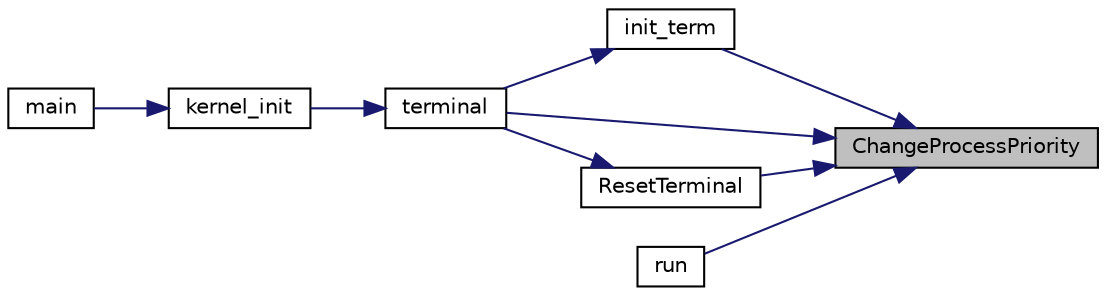 digraph "ChangeProcessPriority"
{
 // LATEX_PDF_SIZE
  edge [fontname="Helvetica",fontsize="10",labelfontname="Helvetica",labelfontsize="10"];
  node [fontname="Helvetica",fontsize="10",shape=record];
  rankdir="RL";
  Node1 [label="ChangeProcessPriority",height=0.2,width=0.4,color="black", fillcolor="grey75", style="filled", fontcolor="black",tooltip="Changes the priority of a process."];
  Node1 -> Node2 [dir="back",color="midnightblue",fontsize="10",style="solid",fontname="Helvetica"];
  Node2 [label="init_term",height=0.2,width=0.4,color="black", fillcolor="white", style="filled",URL="$k__terminal_8h.html#a3cbd88ed10b5fb037f3a043d3513cbf3",tooltip="Initializes the terminal settings."];
  Node2 -> Node3 [dir="back",color="midnightblue",fontsize="10",style="solid",fontname="Helvetica"];
  Node3 [label="terminal",height=0.2,width=0.4,color="black", fillcolor="white", style="filled",URL="$k__terminal_8h.html#aadb0857d6d4bedf44cea1a4d10b01947",tooltip="Terminal process."];
  Node3 -> Node4 [dir="back",color="midnightblue",fontsize="10",style="solid",fontname="Helvetica"];
  Node4 [label="kernel_init",height=0.2,width=0.4,color="black", fillcolor="white", style="filled",URL="$k__handlers_8h.html#a3f19ffb1e6c83b6c0203fd69c0534437",tooltip="Initializes kernel data structures, drivers, and critical processes."];
  Node4 -> Node5 [dir="back",color="midnightblue",fontsize="10",style="solid",fontname="Helvetica"];
  Node5 [label="main",height=0.2,width=0.4,color="black", fillcolor="white", style="filled",URL="$main_8c.html#a840291bc02cba5474a4cb46a9b9566fe",tooltip="main.c"];
  Node1 -> Node6 [dir="back",color="midnightblue",fontsize="10",style="solid",fontname="Helvetica"];
  Node6 [label="ResetTerminal",height=0.2,width=0.4,color="black", fillcolor="white", style="filled",URL="$k__terminal_8h.html#a82fdf1845852f11bd394d7ff4a6be0c4",tooltip="Resets the terminal settings."];
  Node6 -> Node3 [dir="back",color="midnightblue",fontsize="10",style="solid",fontname="Helvetica"];
  Node1 -> Node7 [dir="back",color="midnightblue",fontsize="10",style="solid",fontname="Helvetica"];
  Node7 [label="run",height=0.2,width=0.4,color="black", fillcolor="white", style="filled",URL="$k__terminal_8h.html#a278dcd638c1669d47cac62d07ceafc39",tooltip=" "];
  Node1 -> Node3 [dir="back",color="midnightblue",fontsize="10",style="solid",fontname="Helvetica"];
}
